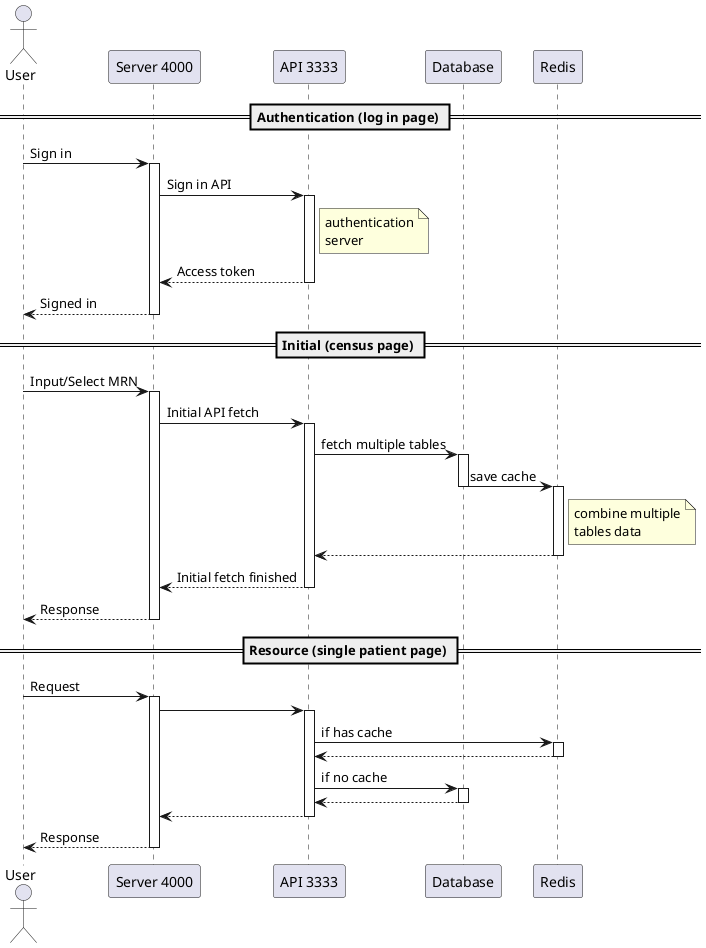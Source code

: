 @startuml sequence

actor User

== Authentication (log in page) ==
User -> "Server 4000": Sign in
activate "Server 4000"
"Server 4000" -> "API 3333": Sign in API
activate "API 3333"
note right of "API 3333"
authentication
server
end note
"Server 4000" <-- "API 3333": Access token
deactivate "API 3333"
User <-- "Server 4000": Signed in

deactivate "Server 4000"

== Initial (census page) ==

User -> "Server 4000": Input/Select MRN
activate "Server 4000"
"Server 4000" -> "API 3333": Initial API fetch
activate "API 3333"

"API 3333" -> Database: fetch multiple tables
activate Database
Database -> Redis: save cache
deactivate Database 

activate Redis
note right of Redis
combine multiple
tables data
end note
"API 3333" <-- Redis
deactivate Redis

"Server 4000" <-- "API 3333": Initial fetch finished
deactivate "API 3333"

User <-- "Server 4000": Response
deactivate "Server 4000"

== Resource (single patient page) ==

User -> "Server 4000": Request
activate "Server 4000"
"Server 4000" -> "API 3333":
activate "API 3333"
"API 3333" -> Redis: if has cache
activate Redis
"API 3333" <-- Redis
deactivate Redis
"API 3333" -> Database: if no cache
activate Database
"API 3333" <-- Database
deactivate Database
"Server 4000" <-- "API 3333":

deactivate "API 3333"
User <-- "Server 4000": Response
deactivate "Server 4000"

@enduml